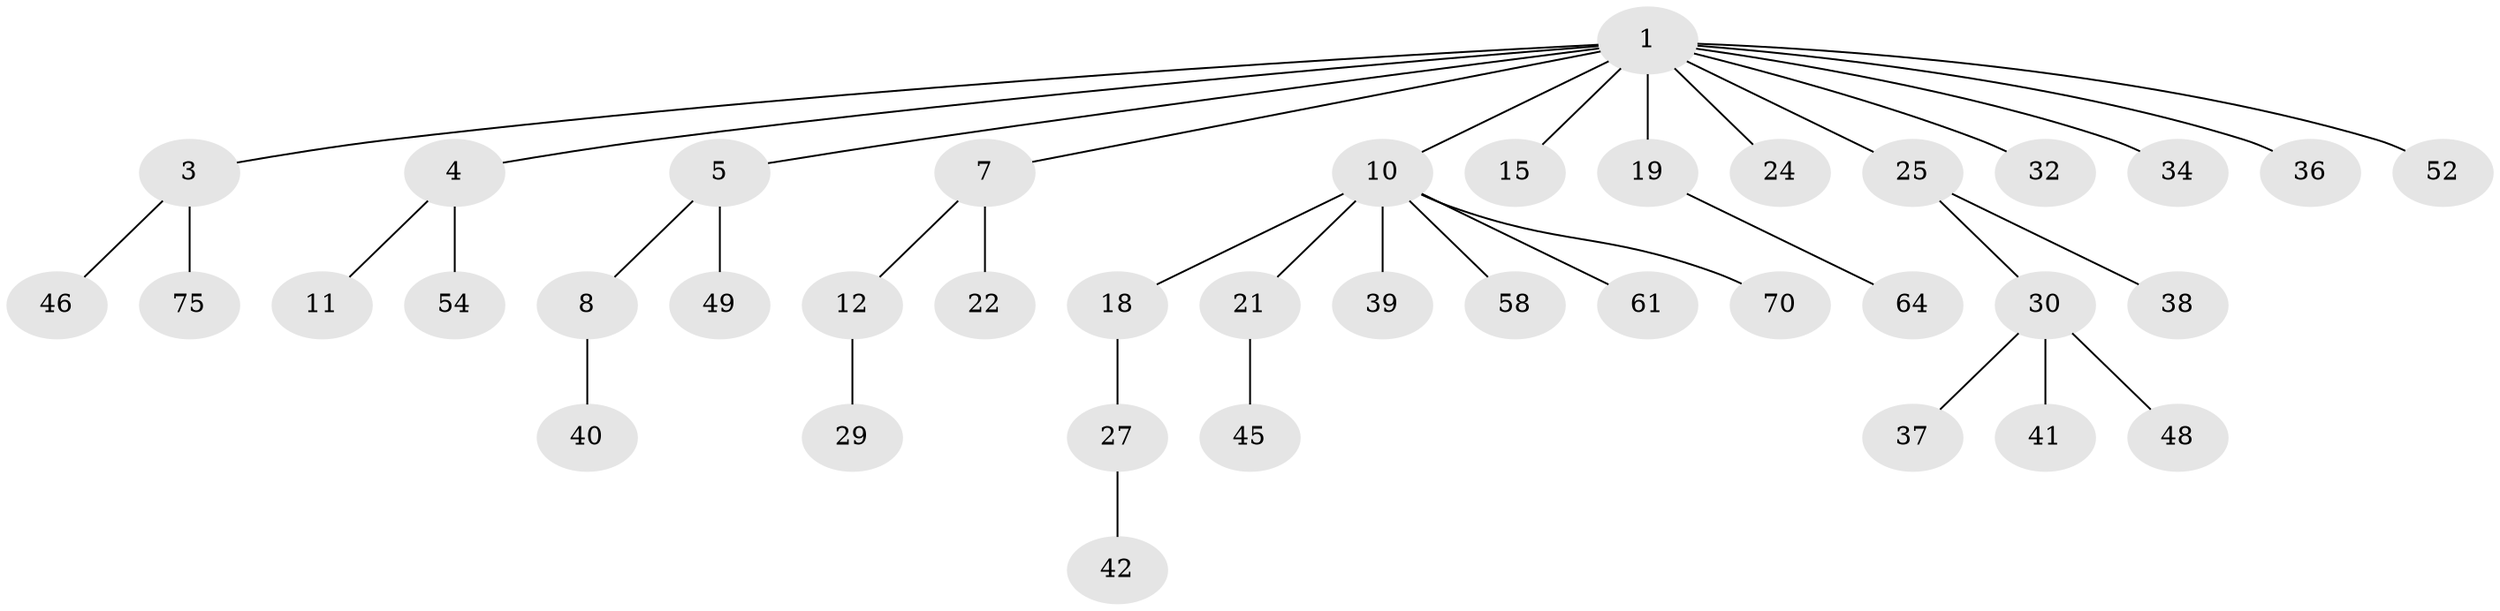 // original degree distribution, {6: 0.012658227848101266, 9: 0.012658227848101266, 3: 0.08860759493670886, 5: 0.02531645569620253, 2: 0.3037974683544304, 4: 0.05063291139240506, 7: 0.012658227848101266, 1: 0.4936708860759494}
// Generated by graph-tools (version 1.1) at 2025/15/03/09/25 04:15:22]
// undirected, 39 vertices, 38 edges
graph export_dot {
graph [start="1"]
  node [color=gray90,style=filled];
  1 [super="+2"];
  3;
  4;
  5 [super="+6+14+17+50"];
  7 [super="+9+13"];
  8 [super="+51+65"];
  10 [super="+26+44"];
  11 [super="+79"];
  12 [super="+28"];
  15;
  18;
  19 [super="+20+67+63+23"];
  21;
  22;
  24;
  25;
  27;
  29 [super="+33"];
  30 [super="+31"];
  32 [super="+35"];
  34 [super="+72"];
  36;
  37 [super="+53+71+62"];
  38;
  39;
  40;
  41;
  42 [super="+68"];
  45 [super="+59"];
  46 [super="+47"];
  48 [super="+57"];
  49 [super="+55"];
  52;
  54;
  58;
  61 [super="+76+78"];
  64;
  70;
  75;
  1 -- 3;
  1 -- 5;
  1 -- 15;
  1 -- 25;
  1 -- 32;
  1 -- 34;
  1 -- 4;
  1 -- 36;
  1 -- 7;
  1 -- 10;
  1 -- 19;
  1 -- 52;
  1 -- 24;
  3 -- 46;
  3 -- 75;
  4 -- 11;
  4 -- 54;
  5 -- 8;
  5 -- 49;
  7 -- 12;
  7 -- 22;
  8 -- 40;
  10 -- 18;
  10 -- 21;
  10 -- 39;
  10 -- 61;
  10 -- 58;
  10 -- 70;
  12 -- 29;
  18 -- 27;
  19 -- 64;
  21 -- 45;
  25 -- 30;
  25 -- 38;
  27 -- 42;
  30 -- 48;
  30 -- 41;
  30 -- 37;
}

